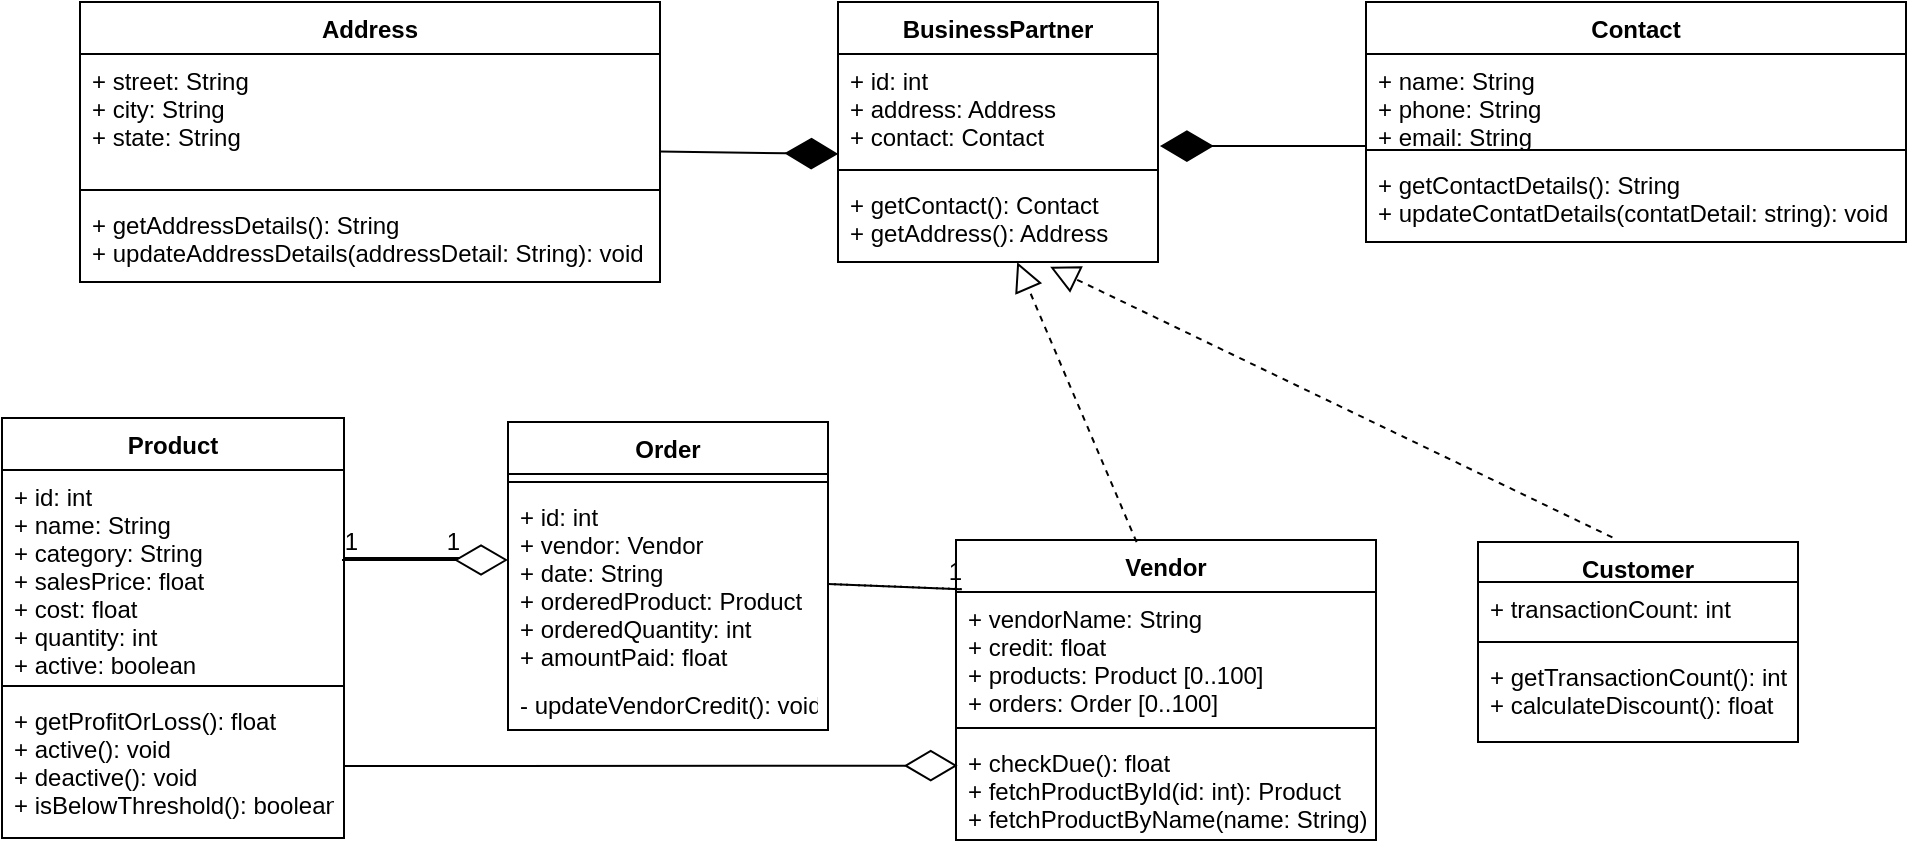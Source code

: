 <mxfile version="15.3.1" type="github">
  <diagram id="C5RBs43oDa-KdzZeNtuy" name="Page-1">
    <mxGraphModel dx="999" dy="332" grid="0" gridSize="12" guides="1" tooltips="1" connect="1" arrows="1" fold="1" page="0" pageScale="1" pageWidth="827" pageHeight="1169" math="0" shadow="0">
      <root>
        <mxCell id="WIyWlLk6GJQsqaUBKTNV-0" />
        <mxCell id="WIyWlLk6GJQsqaUBKTNV-1" parent="WIyWlLk6GJQsqaUBKTNV-0" />
        <mxCell id="O38_-_C2kokAEw32ba-Q-0" value="Product" style="swimlane;fontStyle=1;align=center;verticalAlign=top;childLayout=stackLayout;horizontal=1;startSize=26;horizontalStack=0;resizeParent=1;resizeParentMax=0;resizeLast=0;collapsible=1;marginBottom=0;" parent="WIyWlLk6GJQsqaUBKTNV-1" vertex="1">
          <mxGeometry x="-38" y="218" width="171" height="210" as="geometry">
            <mxRectangle x="130" y="180" width="100" height="26" as="alternateBounds" />
          </mxGeometry>
        </mxCell>
        <mxCell id="O38_-_C2kokAEw32ba-Q-1" value="+ id: int&#xa;+ name: String&#xa;+ category: String&#xa;+ salesPrice: float &#xa;+ cost: float&#xa;+ quantity: int&#xa;+ active: boolean" style="text;strokeColor=none;fillColor=none;align=left;verticalAlign=top;spacingLeft=4;spacingRight=4;overflow=hidden;rotatable=0;points=[[0,0.5],[1,0.5]];portConstraint=eastwest;" parent="O38_-_C2kokAEw32ba-Q-0" vertex="1">
          <mxGeometry y="26" width="171" height="104" as="geometry" />
        </mxCell>
        <mxCell id="O38_-_C2kokAEw32ba-Q-2" value="" style="line;strokeWidth=1;fillColor=none;align=left;verticalAlign=middle;spacingTop=-1;spacingLeft=3;spacingRight=3;rotatable=0;labelPosition=right;points=[];portConstraint=eastwest;" parent="O38_-_C2kokAEw32ba-Q-0" vertex="1">
          <mxGeometry y="130" width="171" height="8" as="geometry" />
        </mxCell>
        <mxCell id="O38_-_C2kokAEw32ba-Q-3" value="+ getProfitOrLoss(): float&#xa;+ active(): void&#xa;+ deactive(): void&#xa;+ isBelowThreshold(): boolean" style="text;strokeColor=none;fillColor=none;align=left;verticalAlign=top;spacingLeft=4;spacingRight=4;overflow=hidden;rotatable=0;points=[[0,0.5],[1,0.5]];portConstraint=eastwest;" parent="O38_-_C2kokAEw32ba-Q-0" vertex="1">
          <mxGeometry y="138" width="171" height="72" as="geometry" />
        </mxCell>
        <mxCell id="UkyT9EkfcvSTCDTLUkNc-0" value="Order" style="swimlane;fontStyle=1;align=center;verticalAlign=top;childLayout=stackLayout;horizontal=1;startSize=26;horizontalStack=0;resizeParent=1;resizeParentMax=0;resizeLast=0;collapsible=1;marginBottom=0;" parent="WIyWlLk6GJQsqaUBKTNV-1" vertex="1">
          <mxGeometry x="215" y="220" width="160" height="154" as="geometry" />
        </mxCell>
        <mxCell id="UkyT9EkfcvSTCDTLUkNc-2" value="" style="line;strokeWidth=1;fillColor=none;align=left;verticalAlign=middle;spacingTop=-1;spacingLeft=3;spacingRight=3;rotatable=0;labelPosition=right;points=[];portConstraint=eastwest;" parent="UkyT9EkfcvSTCDTLUkNc-0" vertex="1">
          <mxGeometry y="26" width="160" height="8" as="geometry" />
        </mxCell>
        <mxCell id="UkyT9EkfcvSTCDTLUkNc-1" value="+ id: int&#xa;+ vendor: Vendor&#xa;+ date: String&#xa;+ orderedProduct: Product&#xa;+ orderedQuantity: int&#xa;+ amountPaid: float" style="text;strokeColor=none;fillColor=none;align=left;verticalAlign=top;spacingLeft=4;spacingRight=4;overflow=hidden;rotatable=0;points=[[0,0.5],[1,0.5]];portConstraint=eastwest;" parent="UkyT9EkfcvSTCDTLUkNc-0" vertex="1">
          <mxGeometry y="34" width="160" height="94" as="geometry" />
        </mxCell>
        <mxCell id="UkyT9EkfcvSTCDTLUkNc-3" value="- updateVendorCredit(): void" style="text;strokeColor=none;fillColor=none;align=left;verticalAlign=top;spacingLeft=4;spacingRight=4;overflow=hidden;rotatable=0;points=[[0,0.5],[1,0.5]];portConstraint=eastwest;" parent="UkyT9EkfcvSTCDTLUkNc-0" vertex="1">
          <mxGeometry y="128" width="160" height="26" as="geometry" />
        </mxCell>
        <mxCell id="UkyT9EkfcvSTCDTLUkNc-4" value="Vendor" style="swimlane;fontStyle=1;align=center;verticalAlign=top;childLayout=stackLayout;horizontal=1;startSize=26;horizontalStack=0;resizeParent=1;resizeParentMax=0;resizeLast=0;collapsible=1;marginBottom=0;" parent="WIyWlLk6GJQsqaUBKTNV-1" vertex="1">
          <mxGeometry x="439" y="279" width="210" height="150" as="geometry" />
        </mxCell>
        <mxCell id="UkyT9EkfcvSTCDTLUkNc-5" value="+ vendorName: String&#xa;+ credit: float&#xa;+ products: Product [0..100]&#xa;+ orders: Order [0..100]" style="text;strokeColor=none;fillColor=none;align=left;verticalAlign=top;spacingLeft=4;spacingRight=4;overflow=hidden;rotatable=0;points=[[0,0.5],[1,0.5]];portConstraint=eastwest;" parent="UkyT9EkfcvSTCDTLUkNc-4" vertex="1">
          <mxGeometry y="26" width="210" height="64" as="geometry" />
        </mxCell>
        <mxCell id="UkyT9EkfcvSTCDTLUkNc-6" value="" style="line;strokeWidth=1;fillColor=none;align=left;verticalAlign=middle;spacingTop=-1;spacingLeft=3;spacingRight=3;rotatable=0;labelPosition=right;points=[];portConstraint=eastwest;" parent="UkyT9EkfcvSTCDTLUkNc-4" vertex="1">
          <mxGeometry y="90" width="210" height="8" as="geometry" />
        </mxCell>
        <mxCell id="UkyT9EkfcvSTCDTLUkNc-7" value="+ checkDue(): float&#xa;+ fetchProductById(id: int): Product&#xa;+ fetchProductByName(name: String): Product" style="text;strokeColor=none;fillColor=none;align=left;verticalAlign=top;spacingLeft=4;spacingRight=4;overflow=hidden;rotatable=0;points=[[0,0.5],[1,0.5]];portConstraint=eastwest;" parent="UkyT9EkfcvSTCDTLUkNc-4" vertex="1">
          <mxGeometry y="98" width="210" height="52" as="geometry" />
        </mxCell>
        <mxCell id="UkyT9EkfcvSTCDTLUkNc-8" value="Customer" style="swimlane;fontStyle=1;align=center;verticalAlign=top;childLayout=stackLayout;horizontal=1;startSize=20;horizontalStack=0;resizeParent=1;resizeParentMax=0;resizeLast=0;collapsible=1;marginBottom=0;" parent="WIyWlLk6GJQsqaUBKTNV-1" vertex="1">
          <mxGeometry x="700" y="280" width="160" height="100" as="geometry" />
        </mxCell>
        <mxCell id="UkyT9EkfcvSTCDTLUkNc-9" value="+ transactionCount: int" style="text;strokeColor=none;fillColor=none;align=left;verticalAlign=top;spacingLeft=4;spacingRight=4;overflow=hidden;rotatable=0;points=[[0,0.5],[1,0.5]];portConstraint=eastwest;" parent="UkyT9EkfcvSTCDTLUkNc-8" vertex="1">
          <mxGeometry y="20" width="160" height="26" as="geometry" />
        </mxCell>
        <mxCell id="UkyT9EkfcvSTCDTLUkNc-10" value="" style="line;strokeWidth=1;fillColor=none;align=left;verticalAlign=middle;spacingTop=-1;spacingLeft=3;spacingRight=3;rotatable=0;labelPosition=right;points=[];portConstraint=eastwest;" parent="UkyT9EkfcvSTCDTLUkNc-8" vertex="1">
          <mxGeometry y="46" width="160" height="8" as="geometry" />
        </mxCell>
        <mxCell id="UkyT9EkfcvSTCDTLUkNc-11" value="+ getTransactionCount(): int&#xa;+ calculateDiscount(): float" style="text;strokeColor=none;fillColor=none;align=left;verticalAlign=top;spacingLeft=4;spacingRight=4;overflow=hidden;rotatable=0;points=[[0,0.5],[1,0.5]];portConstraint=eastwest;" parent="UkyT9EkfcvSTCDTLUkNc-8" vertex="1">
          <mxGeometry y="54" width="160" height="46" as="geometry" />
        </mxCell>
        <mxCell id="70gMzcCKfluxHFbNsh2B-0" value="Address" style="swimlane;fontStyle=1;align=center;verticalAlign=top;childLayout=stackLayout;horizontal=1;startSize=26;horizontalStack=0;resizeParent=1;resizeParentMax=0;resizeLast=0;collapsible=1;marginBottom=0;" vertex="1" parent="WIyWlLk6GJQsqaUBKTNV-1">
          <mxGeometry x="1" y="10" width="290" height="140" as="geometry" />
        </mxCell>
        <mxCell id="70gMzcCKfluxHFbNsh2B-1" value="+ street: String&#xa;+ city: String&#xa;+ state: String" style="text;strokeColor=none;fillColor=none;align=left;verticalAlign=top;spacingLeft=4;spacingRight=4;overflow=hidden;rotatable=0;points=[[0,0.5],[1,0.5]];portConstraint=eastwest;" vertex="1" parent="70gMzcCKfluxHFbNsh2B-0">
          <mxGeometry y="26" width="290" height="64" as="geometry" />
        </mxCell>
        <mxCell id="70gMzcCKfluxHFbNsh2B-2" value="" style="line;strokeWidth=1;fillColor=none;align=left;verticalAlign=middle;spacingTop=-1;spacingLeft=3;spacingRight=3;rotatable=0;labelPosition=right;points=[];portConstraint=eastwest;" vertex="1" parent="70gMzcCKfluxHFbNsh2B-0">
          <mxGeometry y="90" width="290" height="8" as="geometry" />
        </mxCell>
        <mxCell id="70gMzcCKfluxHFbNsh2B-3" value="+ getAddressDetails(): String&#xa;+ updateAddressDetails(addressDetail: String): void" style="text;strokeColor=none;fillColor=none;align=left;verticalAlign=top;spacingLeft=4;spacingRight=4;overflow=hidden;rotatable=0;points=[[0,0.5],[1,0.5]];portConstraint=eastwest;" vertex="1" parent="70gMzcCKfluxHFbNsh2B-0">
          <mxGeometry y="98" width="290" height="42" as="geometry" />
        </mxCell>
        <mxCell id="70gMzcCKfluxHFbNsh2B-4" value="BusinessPartner" style="swimlane;fontStyle=1;align=center;verticalAlign=top;childLayout=stackLayout;horizontal=1;startSize=26;horizontalStack=0;resizeParent=1;resizeParentMax=0;resizeLast=0;collapsible=1;marginBottom=0;" vertex="1" parent="WIyWlLk6GJQsqaUBKTNV-1">
          <mxGeometry x="380" y="10" width="160" height="130" as="geometry" />
        </mxCell>
        <mxCell id="70gMzcCKfluxHFbNsh2B-5" value="+ id: int&#xa;+ address: Address&#xa;+ contact: Contact" style="text;strokeColor=none;fillColor=none;align=left;verticalAlign=top;spacingLeft=4;spacingRight=4;overflow=hidden;rotatable=0;points=[[0,0.5],[1,0.5]];portConstraint=eastwest;" vertex="1" parent="70gMzcCKfluxHFbNsh2B-4">
          <mxGeometry y="26" width="160" height="54" as="geometry" />
        </mxCell>
        <mxCell id="70gMzcCKfluxHFbNsh2B-6" value="" style="line;strokeWidth=1;fillColor=none;align=left;verticalAlign=middle;spacingTop=-1;spacingLeft=3;spacingRight=3;rotatable=0;labelPosition=right;points=[];portConstraint=eastwest;" vertex="1" parent="70gMzcCKfluxHFbNsh2B-4">
          <mxGeometry y="80" width="160" height="8" as="geometry" />
        </mxCell>
        <mxCell id="70gMzcCKfluxHFbNsh2B-7" value="+ getContact(): Contact&#xa;+ getAddress(): Address" style="text;strokeColor=none;fillColor=none;align=left;verticalAlign=top;spacingLeft=4;spacingRight=4;overflow=hidden;rotatable=0;points=[[0,0.5],[1,0.5]];portConstraint=eastwest;" vertex="1" parent="70gMzcCKfluxHFbNsh2B-4">
          <mxGeometry y="88" width="160" height="42" as="geometry" />
        </mxCell>
        <mxCell id="70gMzcCKfluxHFbNsh2B-8" value="Contact" style="swimlane;fontStyle=1;align=center;verticalAlign=top;childLayout=stackLayout;horizontal=1;startSize=26;horizontalStack=0;resizeParent=1;resizeParentMax=0;resizeLast=0;collapsible=1;marginBottom=0;" vertex="1" parent="WIyWlLk6GJQsqaUBKTNV-1">
          <mxGeometry x="644" y="10" width="270" height="120" as="geometry" />
        </mxCell>
        <mxCell id="70gMzcCKfluxHFbNsh2B-9" value="+ name: String&#xa;+ phone: String&#xa;+ email: String" style="text;strokeColor=none;fillColor=none;align=left;verticalAlign=top;spacingLeft=4;spacingRight=4;overflow=hidden;rotatable=0;points=[[0,0.5],[1,0.5]];portConstraint=eastwest;" vertex="1" parent="70gMzcCKfluxHFbNsh2B-8">
          <mxGeometry y="26" width="270" height="44" as="geometry" />
        </mxCell>
        <mxCell id="70gMzcCKfluxHFbNsh2B-10" value="" style="line;strokeWidth=1;fillColor=none;align=left;verticalAlign=middle;spacingTop=-1;spacingLeft=3;spacingRight=3;rotatable=0;labelPosition=right;points=[];portConstraint=eastwest;" vertex="1" parent="70gMzcCKfluxHFbNsh2B-8">
          <mxGeometry y="70" width="270" height="8" as="geometry" />
        </mxCell>
        <mxCell id="70gMzcCKfluxHFbNsh2B-11" value="+ getContactDetails(): String&#xa;+ updateContatDetails(contatDetail: string): void " style="text;strokeColor=none;fillColor=none;align=left;verticalAlign=top;spacingLeft=4;spacingRight=4;overflow=hidden;rotatable=0;points=[[0,0.5],[1,0.5]];portConstraint=eastwest;" vertex="1" parent="70gMzcCKfluxHFbNsh2B-8">
          <mxGeometry y="78" width="270" height="42" as="geometry" />
        </mxCell>
        <mxCell id="70gMzcCKfluxHFbNsh2B-14" value="" style="endArrow=diamondThin;endFill=1;endSize=24;html=1;exitX=0;exitY=0.25;exitDx=0;exitDy=0;exitPerimeter=0;entryX=1.006;entryY=0.852;entryDx=0;entryDy=0;entryPerimeter=0;" edge="1" parent="WIyWlLk6GJQsqaUBKTNV-1" source="70gMzcCKfluxHFbNsh2B-10" target="70gMzcCKfluxHFbNsh2B-5">
          <mxGeometry width="160" relative="1" as="geometry">
            <mxPoint x="340" y="160" as="sourcePoint" />
            <mxPoint x="500" y="160" as="targetPoint" />
          </mxGeometry>
        </mxCell>
        <mxCell id="70gMzcCKfluxHFbNsh2B-15" value="" style="endArrow=diamondThin;endFill=1;endSize=24;html=1;exitX=0.999;exitY=0.762;exitDx=0;exitDy=0;exitPerimeter=0;entryX=0.001;entryY=0.925;entryDx=0;entryDy=0;entryPerimeter=0;" edge="1" parent="WIyWlLk6GJQsqaUBKTNV-1" source="70gMzcCKfluxHFbNsh2B-1" target="70gMzcCKfluxHFbNsh2B-5">
          <mxGeometry width="160" relative="1" as="geometry">
            <mxPoint x="361" y="152" as="sourcePoint" />
            <mxPoint x="375" y="85" as="targetPoint" />
          </mxGeometry>
        </mxCell>
        <mxCell id="70gMzcCKfluxHFbNsh2B-16" value="" style="endArrow=diamondThin;endFill=0;endSize=24;html=1;" edge="1" parent="WIyWlLk6GJQsqaUBKTNV-1">
          <mxGeometry width="160" relative="1" as="geometry">
            <mxPoint x="132" y="289" as="sourcePoint" />
            <mxPoint x="215" y="289" as="targetPoint" />
          </mxGeometry>
        </mxCell>
        <mxCell id="70gMzcCKfluxHFbNsh2B-17" value="" style="endArrow=diamondThin;endFill=0;endSize=24;html=1;exitX=1;exitY=0.5;exitDx=0;exitDy=0;entryX=0.004;entryY=0.285;entryDx=0;entryDy=0;entryPerimeter=0;" edge="1" parent="WIyWlLk6GJQsqaUBKTNV-1" source="O38_-_C2kokAEw32ba-Q-3" target="UkyT9EkfcvSTCDTLUkNc-7">
          <mxGeometry width="160" relative="1" as="geometry">
            <mxPoint x="361" y="152" as="sourcePoint" />
            <mxPoint x="521" y="152" as="targetPoint" />
          </mxGeometry>
        </mxCell>
        <mxCell id="70gMzcCKfluxHFbNsh2B-21" value="" style="endArrow=block;dashed=1;endFill=0;endSize=12;html=1;exitX=0.43;exitY=0.007;exitDx=0;exitDy=0;exitPerimeter=0;entryX=0.56;entryY=1.001;entryDx=0;entryDy=0;entryPerimeter=0;" edge="1" parent="WIyWlLk6GJQsqaUBKTNV-1" source="UkyT9EkfcvSTCDTLUkNc-4" target="70gMzcCKfluxHFbNsh2B-7">
          <mxGeometry width="160" relative="1" as="geometry">
            <mxPoint x="361" y="152" as="sourcePoint" />
            <mxPoint x="521" y="152" as="targetPoint" />
          </mxGeometry>
        </mxCell>
        <mxCell id="70gMzcCKfluxHFbNsh2B-22" value="" style="endArrow=block;dashed=1;endFill=0;endSize=12;html=1;exitX=0.42;exitY=-0.023;exitDx=0;exitDy=0;exitPerimeter=0;entryX=0.663;entryY=1.057;entryDx=0;entryDy=0;entryPerimeter=0;" edge="1" parent="WIyWlLk6GJQsqaUBKTNV-1" source="UkyT9EkfcvSTCDTLUkNc-8" target="70gMzcCKfluxHFbNsh2B-7">
          <mxGeometry width="160" relative="1" as="geometry">
            <mxPoint x="361" y="152" as="sourcePoint" />
            <mxPoint x="521" y="152" as="targetPoint" />
          </mxGeometry>
        </mxCell>
        <mxCell id="70gMzcCKfluxHFbNsh2B-30" value="" style="endArrow=none;html=1;rounded=0;exitX=1;exitY=0.5;exitDx=0;exitDy=0;entryX=0.011;entryY=-0.022;entryDx=0;entryDy=0;entryPerimeter=0;" edge="1" parent="WIyWlLk6GJQsqaUBKTNV-1" source="UkyT9EkfcvSTCDTLUkNc-1" target="UkyT9EkfcvSTCDTLUkNc-5">
          <mxGeometry relative="1" as="geometry">
            <mxPoint x="361" y="152" as="sourcePoint" />
            <mxPoint x="427" y="351" as="targetPoint" />
          </mxGeometry>
        </mxCell>
        <mxCell id="70gMzcCKfluxHFbNsh2B-31" value="" style="endArrow=none;html=1;rounded=0;dashed=1;dashPattern=1 2;exitX=1;exitY=0.5;exitDx=0;exitDy=0;entryX=0.017;entryY=-0.022;entryDx=0;entryDy=0;entryPerimeter=0;" edge="1" parent="WIyWlLk6GJQsqaUBKTNV-1" source="UkyT9EkfcvSTCDTLUkNc-1" target="UkyT9EkfcvSTCDTLUkNc-5">
          <mxGeometry relative="1" as="geometry">
            <mxPoint x="361" y="152" as="sourcePoint" />
            <mxPoint x="521" y="152" as="targetPoint" />
          </mxGeometry>
        </mxCell>
        <mxCell id="70gMzcCKfluxHFbNsh2B-32" value="1" style="resizable=0;html=1;align=right;verticalAlign=bottom;" connectable="0" vertex="1" parent="70gMzcCKfluxHFbNsh2B-31">
          <mxGeometry x="1" relative="1" as="geometry" />
        </mxCell>
        <mxCell id="70gMzcCKfluxHFbNsh2B-33" value="" style="endArrow=none;html=1;rounded=0;" edge="1" parent="WIyWlLk6GJQsqaUBKTNV-1">
          <mxGeometry relative="1" as="geometry">
            <mxPoint x="133" y="288" as="sourcePoint" />
            <mxPoint x="191" y="288" as="targetPoint" />
          </mxGeometry>
        </mxCell>
        <mxCell id="70gMzcCKfluxHFbNsh2B-34" value="1" style="resizable=0;html=1;align=right;verticalAlign=bottom;" connectable="0" vertex="1" parent="70gMzcCKfluxHFbNsh2B-33">
          <mxGeometry x="1" relative="1" as="geometry" />
        </mxCell>
        <mxCell id="70gMzcCKfluxHFbNsh2B-42" value="" style="endArrow=none;html=1;rounded=0;dashed=1;dashPattern=1 2;" edge="1" parent="WIyWlLk6GJQsqaUBKTNV-1">
          <mxGeometry relative="1" as="geometry">
            <mxPoint x="190" y="288" as="sourcePoint" />
            <mxPoint x="140" y="288" as="targetPoint" />
          </mxGeometry>
        </mxCell>
        <mxCell id="70gMzcCKfluxHFbNsh2B-43" value="1" style="resizable=0;html=1;align=right;verticalAlign=bottom;" connectable="0" vertex="1" parent="70gMzcCKfluxHFbNsh2B-42">
          <mxGeometry x="1" relative="1" as="geometry" />
        </mxCell>
      </root>
    </mxGraphModel>
  </diagram>
</mxfile>
